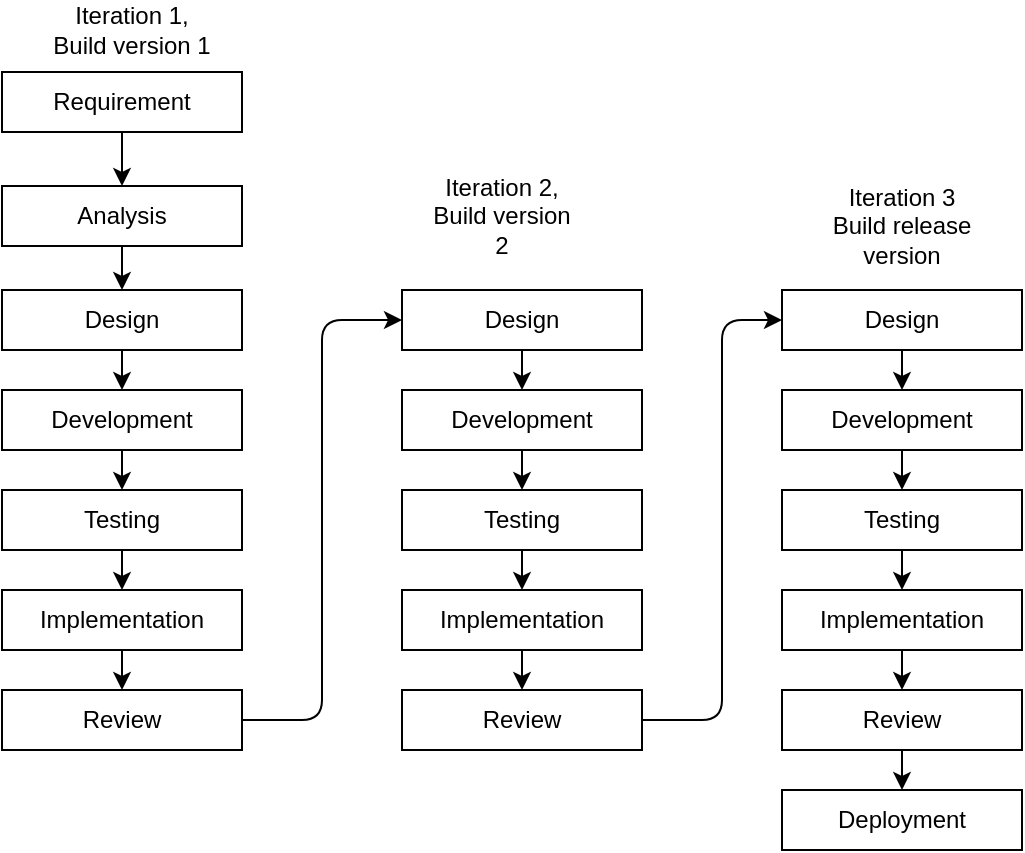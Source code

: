 <mxfile version="14.1.9" type="github">
  <diagram id="wSRiVS2MMhmPtro4fjN7" name="Page-1">
    <mxGraphModel dx="744" dy="401" grid="1" gridSize="10" guides="1" tooltips="1" connect="1" arrows="1" fold="1" page="1" pageScale="1" pageWidth="850" pageHeight="1100" math="0" shadow="0">
      <root>
        <mxCell id="0" />
        <mxCell id="1" parent="0" />
        <mxCell id="bdeG100dR7esm7EysbhM-1" value="Requirement" style="rounded=0;whiteSpace=wrap;html=1;" vertex="1" parent="1">
          <mxGeometry x="120" y="191" width="120" height="30" as="geometry" />
        </mxCell>
        <mxCell id="bdeG100dR7esm7EysbhM-2" value="Analysis" style="rounded=0;whiteSpace=wrap;html=1;" vertex="1" parent="1">
          <mxGeometry x="120" y="248" width="120" height="30" as="geometry" />
        </mxCell>
        <mxCell id="bdeG100dR7esm7EysbhM-3" value="Design" style="rounded=0;whiteSpace=wrap;html=1;" vertex="1" parent="1">
          <mxGeometry x="120" y="300" width="120" height="30" as="geometry" />
        </mxCell>
        <mxCell id="bdeG100dR7esm7EysbhM-4" value="Testing" style="rounded=0;whiteSpace=wrap;html=1;" vertex="1" parent="1">
          <mxGeometry x="120" y="400" width="120" height="30" as="geometry" />
        </mxCell>
        <mxCell id="bdeG100dR7esm7EysbhM-5" value="Review" style="rounded=0;whiteSpace=wrap;html=1;" vertex="1" parent="1">
          <mxGeometry x="120" y="500" width="120" height="30" as="geometry" />
        </mxCell>
        <mxCell id="bdeG100dR7esm7EysbhM-6" value="Implementation" style="rounded=0;whiteSpace=wrap;html=1;" vertex="1" parent="1">
          <mxGeometry x="120" y="450" width="120" height="30" as="geometry" />
        </mxCell>
        <mxCell id="bdeG100dR7esm7EysbhM-8" value="Development" style="rounded=0;whiteSpace=wrap;html=1;" vertex="1" parent="1">
          <mxGeometry x="120" y="350" width="120" height="30" as="geometry" />
        </mxCell>
        <mxCell id="bdeG100dR7esm7EysbhM-23" value="Deployment" style="rounded=0;whiteSpace=wrap;html=1;" vertex="1" parent="1">
          <mxGeometry x="510" y="550" width="120" height="30" as="geometry" />
        </mxCell>
        <mxCell id="bdeG100dR7esm7EysbhM-25" value="" style="endArrow=classic;html=1;exitX=1;exitY=0.5;exitDx=0;exitDy=0;entryX=0;entryY=0.5;entryDx=0;entryDy=0;" edge="1" parent="1" source="bdeG100dR7esm7EysbhM-5">
          <mxGeometry width="50" height="50" relative="1" as="geometry">
            <mxPoint x="240" y="540" as="sourcePoint" />
            <mxPoint x="320" y="315" as="targetPoint" />
            <Array as="points">
              <mxPoint x="280" y="515" />
              <mxPoint x="280" y="315" />
            </Array>
          </mxGeometry>
        </mxCell>
        <mxCell id="bdeG100dR7esm7EysbhM-26" value="" style="endArrow=classic;html=1;exitX=1;exitY=0.5;exitDx=0;exitDy=0;entryX=0;entryY=0.5;entryDx=0;entryDy=0;" edge="1" parent="1">
          <mxGeometry width="50" height="50" relative="1" as="geometry">
            <mxPoint x="440" y="515" as="sourcePoint" />
            <mxPoint x="510" y="315" as="targetPoint" />
            <Array as="points">
              <mxPoint x="480" y="515" />
              <mxPoint x="480" y="315" />
            </Array>
          </mxGeometry>
        </mxCell>
        <mxCell id="bdeG100dR7esm7EysbhM-27" value="" style="endArrow=classic;html=1;entryX=0.5;entryY=0;entryDx=0;entryDy=0;exitX=0.5;exitY=1;exitDx=0;exitDy=0;" edge="1" parent="1" source="bdeG100dR7esm7EysbhM-1" target="bdeG100dR7esm7EysbhM-2">
          <mxGeometry width="50" height="50" relative="1" as="geometry">
            <mxPoint x="170" y="260" as="sourcePoint" />
            <mxPoint x="220" y="210" as="targetPoint" />
          </mxGeometry>
        </mxCell>
        <mxCell id="bdeG100dR7esm7EysbhM-28" value="" style="endArrow=classic;html=1;entryX=0.5;entryY=0;entryDx=0;entryDy=0;exitX=0.5;exitY=1;exitDx=0;exitDy=0;" edge="1" parent="1" source="bdeG100dR7esm7EysbhM-2" target="bdeG100dR7esm7EysbhM-3">
          <mxGeometry width="50" height="50" relative="1" as="geometry">
            <mxPoint x="190" y="231" as="sourcePoint" />
            <mxPoint x="190" y="258" as="targetPoint" />
          </mxGeometry>
        </mxCell>
        <mxCell id="bdeG100dR7esm7EysbhM-29" value="" style="endArrow=classic;html=1;entryX=0.5;entryY=0;entryDx=0;entryDy=0;" edge="1" parent="1" target="bdeG100dR7esm7EysbhM-8">
          <mxGeometry width="50" height="50" relative="1" as="geometry">
            <mxPoint x="180" y="330" as="sourcePoint" />
            <mxPoint x="190" y="310" as="targetPoint" />
          </mxGeometry>
        </mxCell>
        <mxCell id="bdeG100dR7esm7EysbhM-30" value="" style="endArrow=classic;html=1;entryX=0.5;entryY=0;entryDx=0;entryDy=0;" edge="1" parent="1" target="bdeG100dR7esm7EysbhM-4">
          <mxGeometry width="50" height="50" relative="1" as="geometry">
            <mxPoint x="180" y="380" as="sourcePoint" />
            <mxPoint x="190" y="360" as="targetPoint" />
          </mxGeometry>
        </mxCell>
        <mxCell id="bdeG100dR7esm7EysbhM-31" value="" style="endArrow=classic;html=1;entryX=0.5;entryY=0;entryDx=0;entryDy=0;exitX=0.5;exitY=1;exitDx=0;exitDy=0;" edge="1" parent="1" source="bdeG100dR7esm7EysbhM-4" target="bdeG100dR7esm7EysbhM-6">
          <mxGeometry width="50" height="50" relative="1" as="geometry">
            <mxPoint x="190" y="390" as="sourcePoint" />
            <mxPoint x="190" y="410" as="targetPoint" />
          </mxGeometry>
        </mxCell>
        <mxCell id="bdeG100dR7esm7EysbhM-32" value="" style="endArrow=classic;html=1;entryX=0.5;entryY=0;entryDx=0;entryDy=0;exitX=0.5;exitY=1;exitDx=0;exitDy=0;" edge="1" parent="1" source="bdeG100dR7esm7EysbhM-6" target="bdeG100dR7esm7EysbhM-5">
          <mxGeometry width="50" height="50" relative="1" as="geometry">
            <mxPoint x="190" y="440" as="sourcePoint" />
            <mxPoint x="190" y="460" as="targetPoint" />
          </mxGeometry>
        </mxCell>
        <mxCell id="bdeG100dR7esm7EysbhM-33" value="Design" style="rounded=0;whiteSpace=wrap;html=1;" vertex="1" parent="1">
          <mxGeometry x="320" y="300" width="120" height="30" as="geometry" />
        </mxCell>
        <mxCell id="bdeG100dR7esm7EysbhM-34" value="Testing" style="rounded=0;whiteSpace=wrap;html=1;" vertex="1" parent="1">
          <mxGeometry x="320" y="400" width="120" height="30" as="geometry" />
        </mxCell>
        <mxCell id="bdeG100dR7esm7EysbhM-35" value="Review" style="rounded=0;whiteSpace=wrap;html=1;" vertex="1" parent="1">
          <mxGeometry x="320" y="500" width="120" height="30" as="geometry" />
        </mxCell>
        <mxCell id="bdeG100dR7esm7EysbhM-36" value="Implementation" style="rounded=0;whiteSpace=wrap;html=1;" vertex="1" parent="1">
          <mxGeometry x="320" y="450" width="120" height="30" as="geometry" />
        </mxCell>
        <mxCell id="bdeG100dR7esm7EysbhM-37" value="Development" style="rounded=0;whiteSpace=wrap;html=1;" vertex="1" parent="1">
          <mxGeometry x="320" y="350" width="120" height="30" as="geometry" />
        </mxCell>
        <mxCell id="bdeG100dR7esm7EysbhM-38" value="" style="endArrow=classic;html=1;entryX=0.5;entryY=0;entryDx=0;entryDy=0;" edge="1" parent="1" target="bdeG100dR7esm7EysbhM-37">
          <mxGeometry width="50" height="50" relative="1" as="geometry">
            <mxPoint x="380" y="330" as="sourcePoint" />
            <mxPoint x="390" y="310" as="targetPoint" />
          </mxGeometry>
        </mxCell>
        <mxCell id="bdeG100dR7esm7EysbhM-39" value="" style="endArrow=classic;html=1;entryX=0.5;entryY=0;entryDx=0;entryDy=0;" edge="1" parent="1" target="bdeG100dR7esm7EysbhM-34">
          <mxGeometry width="50" height="50" relative="1" as="geometry">
            <mxPoint x="380" y="380" as="sourcePoint" />
            <mxPoint x="390" y="360" as="targetPoint" />
          </mxGeometry>
        </mxCell>
        <mxCell id="bdeG100dR7esm7EysbhM-40" value="" style="endArrow=classic;html=1;entryX=0.5;entryY=0;entryDx=0;entryDy=0;exitX=0.5;exitY=1;exitDx=0;exitDy=0;" edge="1" parent="1" source="bdeG100dR7esm7EysbhM-34" target="bdeG100dR7esm7EysbhM-36">
          <mxGeometry width="50" height="50" relative="1" as="geometry">
            <mxPoint x="390" y="390" as="sourcePoint" />
            <mxPoint x="390" y="410" as="targetPoint" />
          </mxGeometry>
        </mxCell>
        <mxCell id="bdeG100dR7esm7EysbhM-41" value="" style="endArrow=classic;html=1;entryX=0.5;entryY=0;entryDx=0;entryDy=0;exitX=0.5;exitY=1;exitDx=0;exitDy=0;" edge="1" parent="1" source="bdeG100dR7esm7EysbhM-36" target="bdeG100dR7esm7EysbhM-35">
          <mxGeometry width="50" height="50" relative="1" as="geometry">
            <mxPoint x="390" y="440" as="sourcePoint" />
            <mxPoint x="390" y="460" as="targetPoint" />
          </mxGeometry>
        </mxCell>
        <mxCell id="bdeG100dR7esm7EysbhM-42" value="Design" style="rounded=0;whiteSpace=wrap;html=1;" vertex="1" parent="1">
          <mxGeometry x="510" y="300" width="120" height="30" as="geometry" />
        </mxCell>
        <mxCell id="bdeG100dR7esm7EysbhM-43" value="Testing" style="rounded=0;whiteSpace=wrap;html=1;" vertex="1" parent="1">
          <mxGeometry x="510" y="400" width="120" height="30" as="geometry" />
        </mxCell>
        <mxCell id="bdeG100dR7esm7EysbhM-44" value="Review" style="rounded=0;whiteSpace=wrap;html=1;" vertex="1" parent="1">
          <mxGeometry x="510" y="500" width="120" height="30" as="geometry" />
        </mxCell>
        <mxCell id="bdeG100dR7esm7EysbhM-45" value="Implementation" style="rounded=0;whiteSpace=wrap;html=1;" vertex="1" parent="1">
          <mxGeometry x="510" y="450" width="120" height="30" as="geometry" />
        </mxCell>
        <mxCell id="bdeG100dR7esm7EysbhM-46" value="Development" style="rounded=0;whiteSpace=wrap;html=1;" vertex="1" parent="1">
          <mxGeometry x="510" y="350" width="120" height="30" as="geometry" />
        </mxCell>
        <mxCell id="bdeG100dR7esm7EysbhM-47" value="" style="endArrow=classic;html=1;entryX=0.5;entryY=0;entryDx=0;entryDy=0;" edge="1" parent="1" target="bdeG100dR7esm7EysbhM-46">
          <mxGeometry width="50" height="50" relative="1" as="geometry">
            <mxPoint x="570" y="330" as="sourcePoint" />
            <mxPoint x="580" y="310" as="targetPoint" />
          </mxGeometry>
        </mxCell>
        <mxCell id="bdeG100dR7esm7EysbhM-48" value="" style="endArrow=classic;html=1;entryX=0.5;entryY=0;entryDx=0;entryDy=0;" edge="1" parent="1" target="bdeG100dR7esm7EysbhM-43">
          <mxGeometry width="50" height="50" relative="1" as="geometry">
            <mxPoint x="570" y="380" as="sourcePoint" />
            <mxPoint x="580" y="360" as="targetPoint" />
          </mxGeometry>
        </mxCell>
        <mxCell id="bdeG100dR7esm7EysbhM-49" value="" style="endArrow=classic;html=1;entryX=0.5;entryY=0;entryDx=0;entryDy=0;exitX=0.5;exitY=1;exitDx=0;exitDy=0;" edge="1" parent="1" source="bdeG100dR7esm7EysbhM-43" target="bdeG100dR7esm7EysbhM-45">
          <mxGeometry width="50" height="50" relative="1" as="geometry">
            <mxPoint x="580" y="390" as="sourcePoint" />
            <mxPoint x="580" y="410" as="targetPoint" />
          </mxGeometry>
        </mxCell>
        <mxCell id="bdeG100dR7esm7EysbhM-50" value="" style="endArrow=classic;html=1;entryX=0.5;entryY=0;entryDx=0;entryDy=0;exitX=0.5;exitY=1;exitDx=0;exitDy=0;" edge="1" parent="1" source="bdeG100dR7esm7EysbhM-45" target="bdeG100dR7esm7EysbhM-44">
          <mxGeometry width="50" height="50" relative="1" as="geometry">
            <mxPoint x="580" y="440" as="sourcePoint" />
            <mxPoint x="580" y="460" as="targetPoint" />
          </mxGeometry>
        </mxCell>
        <mxCell id="bdeG100dR7esm7EysbhM-51" value="" style="endArrow=classic;html=1;entryX=0.5;entryY=0;entryDx=0;entryDy=0;exitX=0.5;exitY=1;exitDx=0;exitDy=0;" edge="1" parent="1" source="bdeG100dR7esm7EysbhM-44" target="bdeG100dR7esm7EysbhM-23">
          <mxGeometry width="50" height="50" relative="1" as="geometry">
            <mxPoint x="530" y="560" as="sourcePoint" />
            <mxPoint x="580" y="510" as="targetPoint" />
          </mxGeometry>
        </mxCell>
        <mxCell id="bdeG100dR7esm7EysbhM-52" value="Iteration 2, Build version 2" style="text;html=1;strokeColor=none;fillColor=none;align=center;verticalAlign=middle;whiteSpace=wrap;rounded=0;" vertex="1" parent="1">
          <mxGeometry x="330" y="253" width="80" height="20" as="geometry" />
        </mxCell>
        <mxCell id="bdeG100dR7esm7EysbhM-53" value="Iteration 3&lt;br&gt;Build release version" style="text;html=1;strokeColor=none;fillColor=none;align=center;verticalAlign=middle;whiteSpace=wrap;rounded=0;" vertex="1" parent="1">
          <mxGeometry x="530" y="258" width="80" height="20" as="geometry" />
        </mxCell>
        <mxCell id="bdeG100dR7esm7EysbhM-54" value="Iteration 1,&lt;br&gt;Build version 1" style="text;html=1;strokeColor=none;fillColor=none;align=center;verticalAlign=middle;whiteSpace=wrap;rounded=0;" vertex="1" parent="1">
          <mxGeometry x="140" y="160" width="90" height="20" as="geometry" />
        </mxCell>
      </root>
    </mxGraphModel>
  </diagram>
</mxfile>
